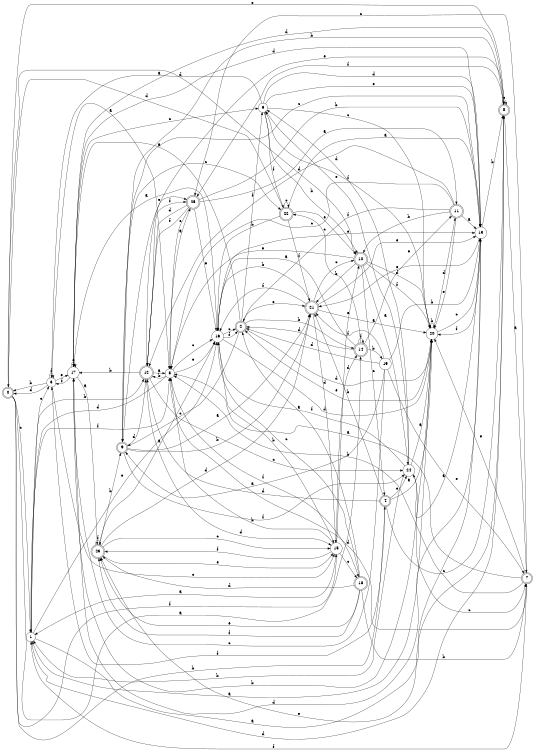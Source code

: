 digraph n21_10 {
__start0 [label="" shape="none"];

rankdir=LR;
size="8,5";

s0 [style="rounded,filled", color="black", fillcolor="white" shape="doublecircle", label="0"];
s1 [style="filled", color="black", fillcolor="white" shape="circle", label="1"];
s2 [style="rounded,filled", color="black", fillcolor="white" shape="doublecircle", label="2"];
s3 [style="filled", color="black", fillcolor="white" shape="circle", label="3"];
s4 [style="rounded,filled", color="black", fillcolor="white" shape="doublecircle", label="4"];
s5 [style="filled", color="black", fillcolor="white" shape="circle", label="5"];
s6 [style="filled", color="black", fillcolor="white" shape="circle", label="6"];
s7 [style="rounded,filled", color="black", fillcolor="white" shape="doublecircle", label="7"];
s8 [style="rounded,filled", color="black", fillcolor="white" shape="doublecircle", label="8"];
s9 [style="rounded,filled", color="black", fillcolor="white" shape="doublecircle", label="9"];
s10 [style="rounded,filled", color="black", fillcolor="white" shape="doublecircle", label="10"];
s11 [style="rounded,filled", color="black", fillcolor="white" shape="doublecircle", label="11"];
s12 [style="rounded,filled", color="black", fillcolor="white" shape="doublecircle", label="12"];
s13 [style="filled", color="black", fillcolor="white" shape="circle", label="13"];
s14 [style="rounded,filled", color="black", fillcolor="white" shape="doublecircle", label="14"];
s15 [style="filled", color="black", fillcolor="white" shape="circle", label="15"];
s16 [style="filled", color="black", fillcolor="white" shape="circle", label="16"];
s17 [style="filled", color="black", fillcolor="white" shape="circle", label="17"];
s18 [style="rounded,filled", color="black", fillcolor="white" shape="doublecircle", label="18"];
s19 [style="filled", color="black", fillcolor="white" shape="circle", label="19"];
s20 [style="filled", color="black", fillcolor="white" shape="circle", label="20"];
s21 [style="rounded,filled", color="black", fillcolor="white" shape="doublecircle", label="21"];
s22 [style="rounded,filled", color="black", fillcolor="white" shape="doublecircle", label="22"];
s23 [style="rounded,filled", color="black", fillcolor="white" shape="doublecircle", label="23"];
s24 [style="filled", color="black", fillcolor="white" shape="circle", label="24"];
s25 [style="rounded,filled", color="black", fillcolor="white" shape="doublecircle", label="25"];
s0 -> s14 [label="a"];
s0 -> s4 [label="b"];
s0 -> s1 [label="c"];
s0 -> s10 [label="d"];
s0 -> s8 [label="e"];
s0 -> s15 [label="f"];
s1 -> s13 [label="a"];
s1 -> s12 [label="b"];
s1 -> s3 [label="c"];
s1 -> s8 [label="d"];
s1 -> s16 [label="e"];
s1 -> s5 [label="f"];
s2 -> s17 [label="a"];
s2 -> s14 [label="b"];
s2 -> s9 [label="c"];
s2 -> s20 [label="d"];
s2 -> s21 [label="e"];
s2 -> s6 [label="f"];
s3 -> s5 [label="a"];
s3 -> s0 [label="b"];
s3 -> s15 [label="c"];
s3 -> s0 [label="d"];
s3 -> s17 [label="e"];
s3 -> s3 [label="f"];
s4 -> s20 [label="a"];
s4 -> s21 [label="b"];
s4 -> s8 [label="c"];
s4 -> s12 [label="d"];
s4 -> s24 [label="e"];
s4 -> s3 [label="f"];
s5 -> s25 [label="a"];
s5 -> s12 [label="b"];
s5 -> s16 [label="c"];
s5 -> s1 [label="d"];
s5 -> s16 [label="e"];
s5 -> s18 [label="f"];
s6 -> s3 [label="a"];
s6 -> s10 [label="b"];
s6 -> s20 [label="c"];
s6 -> s13 [label="d"];
s6 -> s13 [label="e"];
s6 -> s22 [label="f"];
s7 -> s5 [label="a"];
s7 -> s5 [label="b"];
s7 -> s25 [label="c"];
s7 -> s5 [label="d"];
s7 -> s20 [label="e"];
s7 -> s1 [label="f"];
s8 -> s7 [label="a"];
s8 -> s9 [label="b"];
s8 -> s8 [label="c"];
s8 -> s17 [label="d"];
s8 -> s23 [label="e"];
s8 -> s25 [label="f"];
s9 -> s21 [label="a"];
s9 -> s21 [label="b"];
s9 -> s22 [label="c"];
s9 -> s12 [label="d"];
s9 -> s25 [label="e"];
s9 -> s24 [label="f"];
s10 -> s24 [label="a"];
s10 -> s21 [label="b"];
s10 -> s4 [label="c"];
s10 -> s20 [label="d"];
s10 -> s5 [label="e"];
s10 -> s20 [label="f"];
s11 -> s13 [label="a"];
s11 -> s10 [label="b"];
s11 -> s5 [label="c"];
s11 -> s12 [label="d"];
s11 -> s20 [label="e"];
s11 -> s2 [label="f"];
s12 -> s5 [label="a"];
s12 -> s17 [label="b"];
s12 -> s24 [label="c"];
s12 -> s15 [label="d"];
s12 -> s8 [label="e"];
s12 -> s25 [label="f"];
s13 -> s24 [label="a"];
s13 -> s8 [label="b"];
s13 -> s9 [label="c"];
s13 -> s17 [label="d"];
s13 -> s21 [label="e"];
s13 -> s20 [label="f"];
s14 -> s16 [label="a"];
s14 -> s19 [label="b"];
s14 -> s22 [label="c"];
s14 -> s2 [label="d"];
s14 -> s11 [label="e"];
s14 -> s14 [label="f"];
s15 -> s1 [label="a"];
s15 -> s5 [label="b"];
s15 -> s18 [label="c"];
s15 -> s14 [label="d"];
s15 -> s10 [label="e"];
s15 -> s23 [label="f"];
s16 -> s17 [label="a"];
s16 -> s15 [label="b"];
s16 -> s2 [label="c"];
s16 -> s20 [label="d"];
s16 -> s13 [label="e"];
s16 -> s2 [label="f"];
s17 -> s23 [label="a"];
s17 -> s20 [label="b"];
s17 -> s6 [label="c"];
s17 -> s13 [label="d"];
s17 -> s17 [label="e"];
s17 -> s3 [label="f"];
s18 -> s2 [label="a"];
s18 -> s7 [label="b"];
s18 -> s16 [label="c"];
s18 -> s23 [label="d"];
s18 -> s23 [label="e"];
s18 -> s23 [label="f"];
s19 -> s9 [label="a"];
s19 -> s13 [label="b"];
s19 -> s17 [label="c"];
s19 -> s2 [label="d"];
s19 -> s7 [label="e"];
s19 -> s21 [label="f"];
s20 -> s1 [label="a"];
s20 -> s20 [label="b"];
s20 -> s13 [label="c"];
s20 -> s11 [label="d"];
s20 -> s2 [label="e"];
s20 -> s6 [label="f"];
s21 -> s20 [label="a"];
s21 -> s16 [label="b"];
s21 -> s10 [label="c"];
s21 -> s15 [label="d"];
s21 -> s13 [label="e"];
s21 -> s16 [label="f"];
s22 -> s13 [label="a"];
s22 -> s16 [label="b"];
s22 -> s22 [label="c"];
s22 -> s0 [label="d"];
s22 -> s10 [label="e"];
s22 -> s21 [label="f"];
s23 -> s16 [label="a"];
s23 -> s9 [label="b"];
s23 -> s15 [label="c"];
s23 -> s21 [label="d"];
s23 -> s15 [label="e"];
s23 -> s23 [label="f"];
s24 -> s20 [label="a"];
s24 -> s1 [label="b"];
s24 -> s7 [label="c"];
s24 -> s6 [label="d"];
s24 -> s6 [label="e"];
s24 -> s16 [label="f"];
s25 -> s11 [label="a"];
s25 -> s13 [label="b"];
s25 -> s5 [label="c"];
s25 -> s12 [label="d"];
s25 -> s16 [label="e"];
s25 -> s12 [label="f"];

}